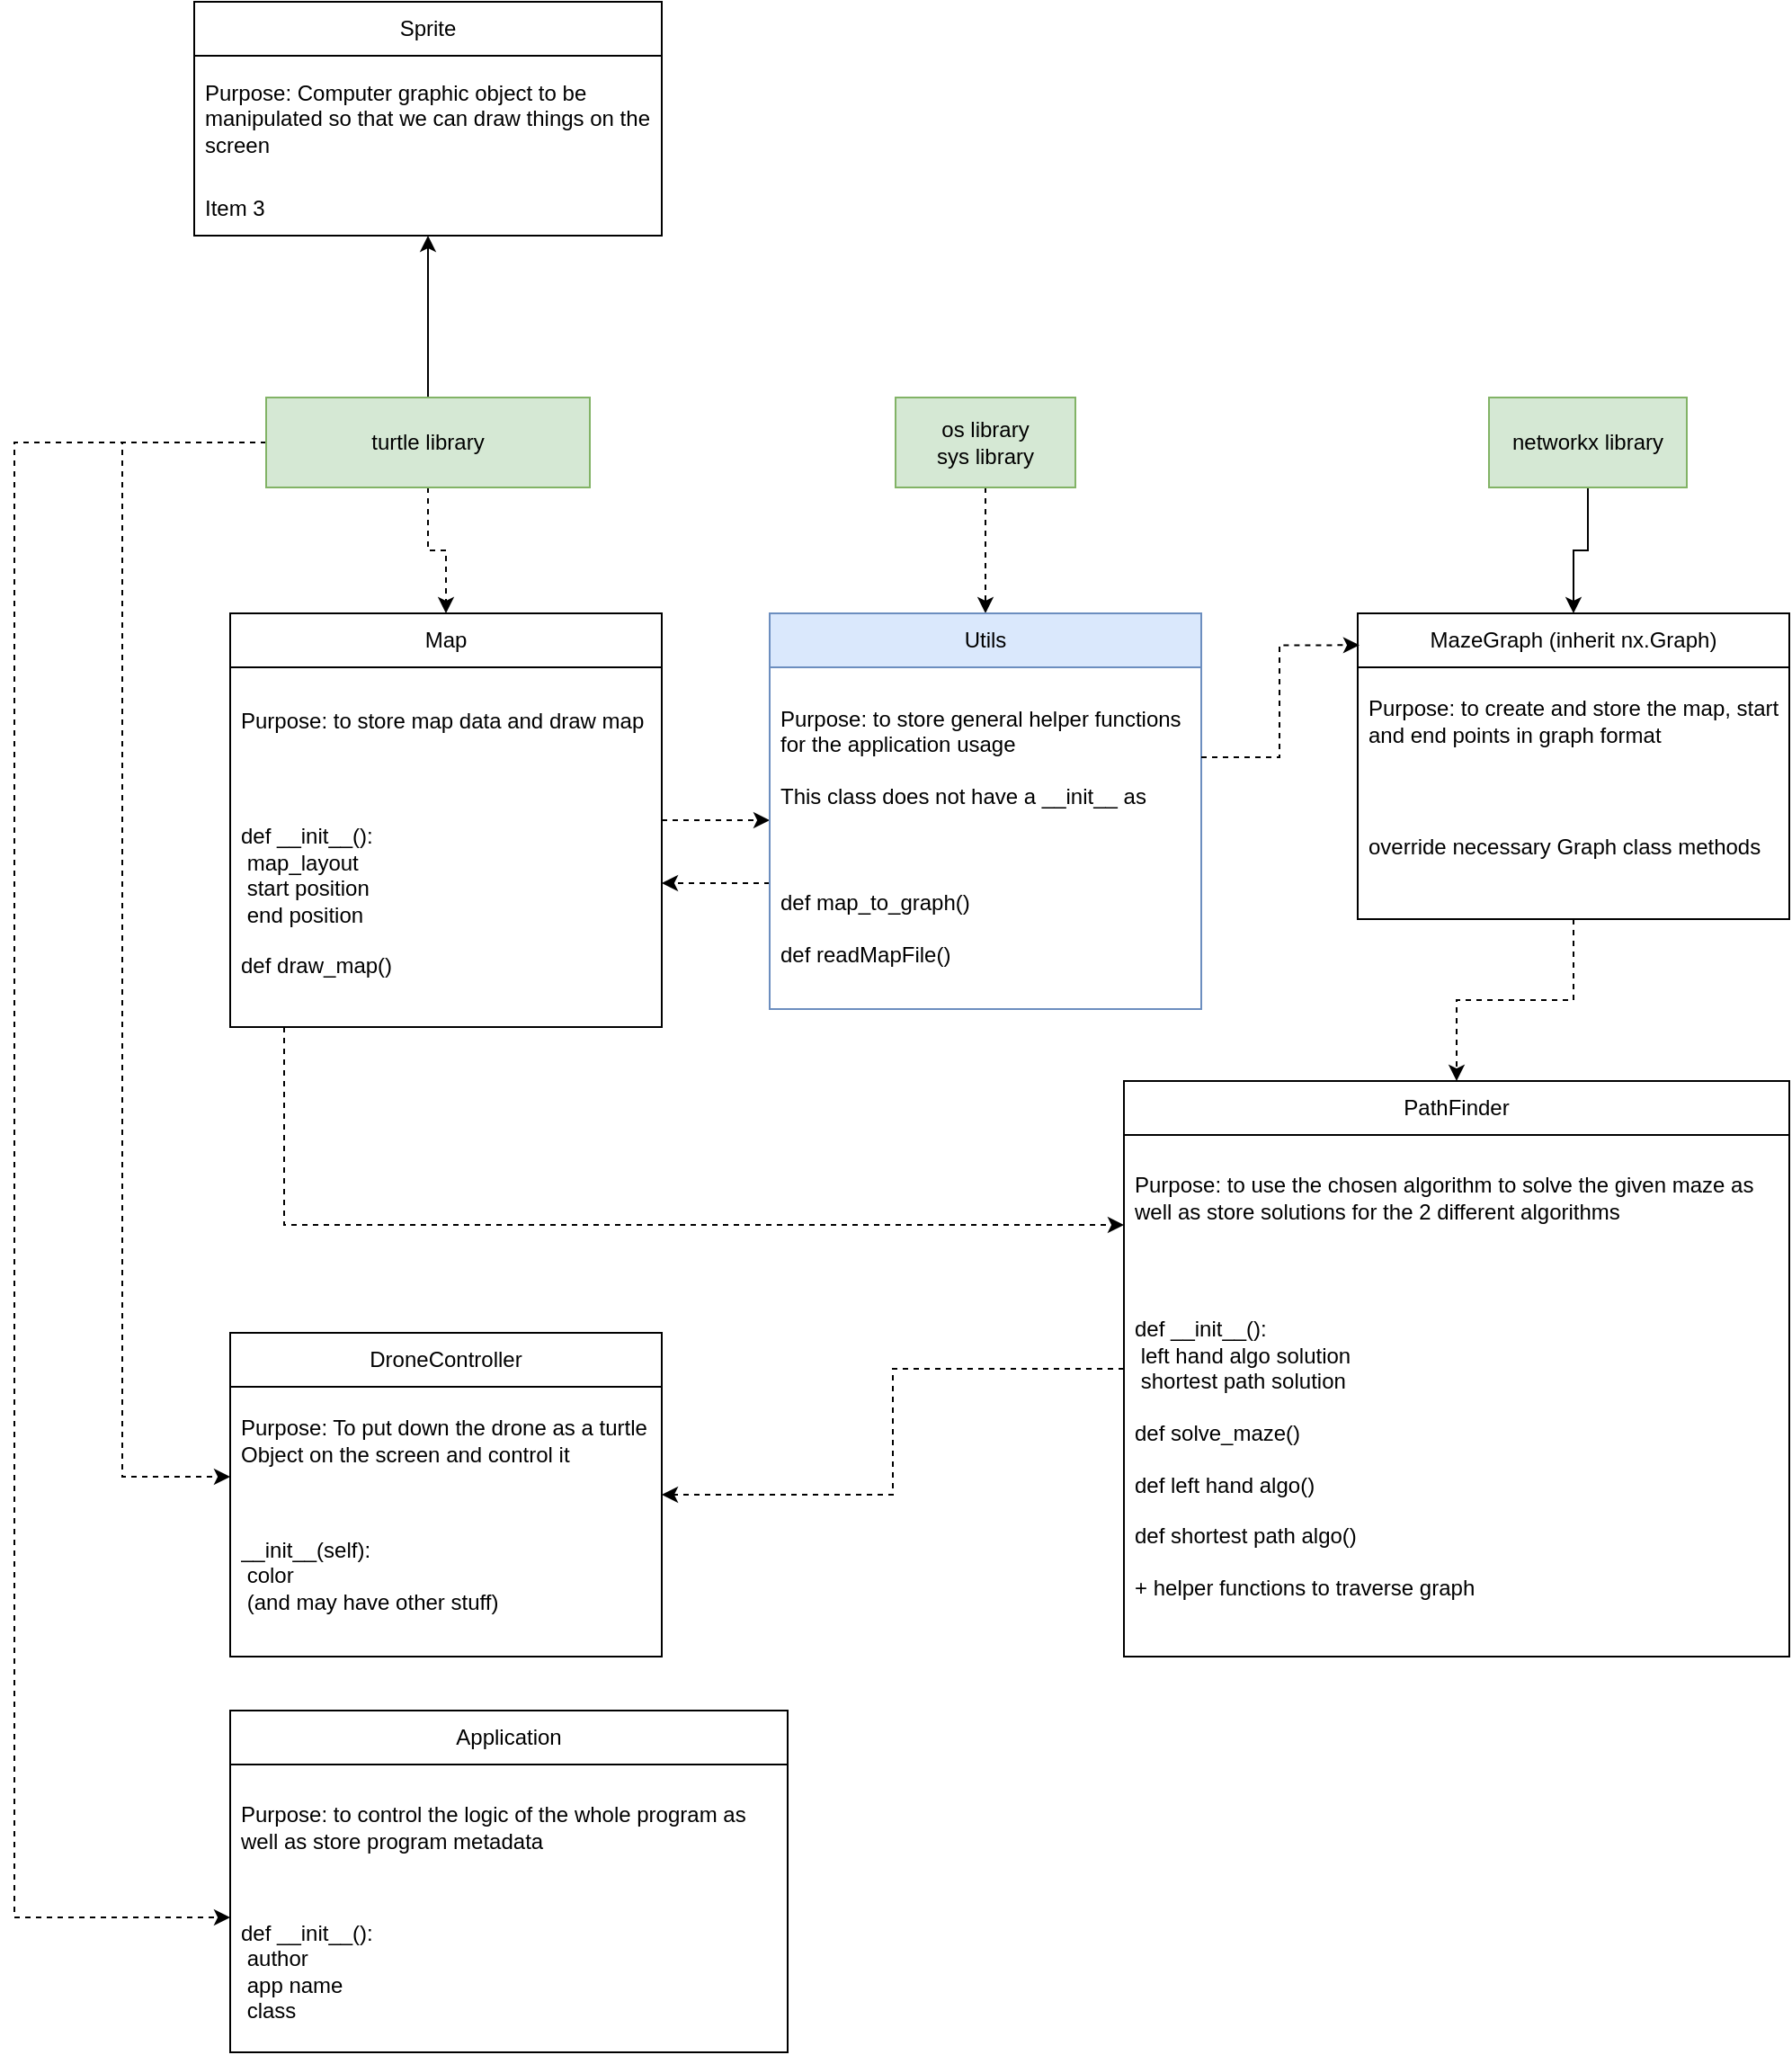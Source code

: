<mxfile version="20.8.11" type="github" pages="3">
  <diagram id="C5RBs43oDa-KdzZeNtuy" name="Class Design">
    <mxGraphModel dx="2484" dy="1182" grid="1" gridSize="10" guides="1" tooltips="1" connect="1" arrows="1" fold="1" page="1" pageScale="1" pageWidth="1654" pageHeight="1169" math="0" shadow="0">
      <root>
        <mxCell id="WIyWlLk6GJQsqaUBKTNV-0" />
        <mxCell id="WIyWlLk6GJQsqaUBKTNV-1" parent="WIyWlLk6GJQsqaUBKTNV-0" />
        <mxCell id="4GmTz1bbVhYTWeWpqr6v-5" style="edgeStyle=orthogonalEdgeStyle;rounded=0;orthogonalLoop=1;jettySize=auto;html=1;entryX=0.5;entryY=0;entryDx=0;entryDy=0;dashed=1;" parent="WIyWlLk6GJQsqaUBKTNV-1" source="dQ57IdhiGYJqUYmVvskk-5" target="dQ57IdhiGYJqUYmVvskk-13" edge="1">
          <mxGeometry relative="1" as="geometry" />
        </mxCell>
        <mxCell id="4WqTjVgoWAFysmVd5On_-8" style="edgeStyle=orthogonalEdgeStyle;rounded=0;orthogonalLoop=1;jettySize=auto;html=1;dashed=1;" parent="WIyWlLk6GJQsqaUBKTNV-1" source="dQ57IdhiGYJqUYmVvskk-5" target="dQ57IdhiGYJqUYmVvskk-8" edge="1">
          <mxGeometry relative="1" as="geometry">
            <Array as="points">
              <mxPoint x="220" y="255" />
              <mxPoint x="220" y="830" />
            </Array>
          </mxGeometry>
        </mxCell>
        <mxCell id="5VNNN7OAdVDcKJC3de-b-0" style="edgeStyle=orthogonalEdgeStyle;rounded=0;orthogonalLoop=1;jettySize=auto;html=1;dashed=1;" parent="WIyWlLk6GJQsqaUBKTNV-1" source="dQ57IdhiGYJqUYmVvskk-5" target="7FqHwzOTrSw8YaoyhYBU-6" edge="1">
          <mxGeometry relative="1" as="geometry">
            <Array as="points">
              <mxPoint x="160" y="255" />
              <mxPoint x="160" y="1075" />
            </Array>
          </mxGeometry>
        </mxCell>
        <mxCell id="64Xpcqo6hRMuvh9icXLn-8" style="edgeStyle=orthogonalEdgeStyle;rounded=0;orthogonalLoop=1;jettySize=auto;html=1;" parent="WIyWlLk6GJQsqaUBKTNV-1" source="dQ57IdhiGYJqUYmVvskk-5" target="64Xpcqo6hRMuvh9icXLn-0" edge="1">
          <mxGeometry relative="1" as="geometry">
            <Array as="points">
              <mxPoint x="440" y="130" />
            </Array>
          </mxGeometry>
        </mxCell>
        <mxCell id="dQ57IdhiGYJqUYmVvskk-5" value="turtle library" style="rounded=0;whiteSpace=wrap;html=1;fillColor=#d5e8d4;strokeColor=#82b366;" parent="WIyWlLk6GJQsqaUBKTNV-1" vertex="1">
          <mxGeometry x="300" y="230" width="180" height="50" as="geometry" />
        </mxCell>
        <mxCell id="dQ57IdhiGYJqUYmVvskk-8" value="DroneController" style="swimlane;fontStyle=0;childLayout=stackLayout;horizontal=1;startSize=30;horizontalStack=0;resizeParent=1;resizeParentMax=0;resizeLast=0;collapsible=1;marginBottom=0;whiteSpace=wrap;html=1;" parent="WIyWlLk6GJQsqaUBKTNV-1" vertex="1">
          <mxGeometry x="280" y="750" width="240" height="180" as="geometry" />
        </mxCell>
        <mxCell id="dQ57IdhiGYJqUYmVvskk-9" value="Purpose: To put down the drone as a turtle Object on the screen and control it" style="text;strokeColor=none;fillColor=none;align=left;verticalAlign=middle;spacingLeft=4;spacingRight=4;overflow=hidden;points=[[0,0.5],[1,0.5]];portConstraint=eastwest;rotatable=0;whiteSpace=wrap;html=1;" parent="dQ57IdhiGYJqUYmVvskk-8" vertex="1">
          <mxGeometry y="30" width="240" height="60" as="geometry" />
        </mxCell>
        <mxCell id="dQ57IdhiGYJqUYmVvskk-11" value="__init__(self):&lt;br&gt;&lt;span style=&quot;white-space: pre;&quot;&gt; &lt;/span&gt;color&lt;br&gt;&lt;span style=&quot;white-space: pre;&quot;&gt; &lt;/span&gt;(and may have other stuff)" style="text;strokeColor=none;fillColor=none;align=left;verticalAlign=middle;spacingLeft=4;spacingRight=4;overflow=hidden;points=[[0,0.5],[1,0.5]];portConstraint=eastwest;rotatable=0;whiteSpace=wrap;html=1;" parent="dQ57IdhiGYJqUYmVvskk-8" vertex="1">
          <mxGeometry y="90" width="240" height="90" as="geometry" />
        </mxCell>
        <mxCell id="pP4sysXfX_SifiGV4ZdW-8" style="edgeStyle=orthogonalEdgeStyle;rounded=0;orthogonalLoop=1;jettySize=auto;html=1;dashed=1;" parent="WIyWlLk6GJQsqaUBKTNV-1" source="dQ57IdhiGYJqUYmVvskk-13" target="pP4sysXfX_SifiGV4ZdW-3" edge="1">
          <mxGeometry relative="1" as="geometry">
            <Array as="points">
              <mxPoint x="520" y="430" />
              <mxPoint x="520" y="430" />
            </Array>
          </mxGeometry>
        </mxCell>
        <mxCell id="4WqTjVgoWAFysmVd5On_-4" style="edgeStyle=orthogonalEdgeStyle;rounded=0;orthogonalLoop=1;jettySize=auto;html=1;dashed=1;" parent="WIyWlLk6GJQsqaUBKTNV-1" source="dQ57IdhiGYJqUYmVvskk-13" target="dQ57IdhiGYJqUYmVvskk-32" edge="1">
          <mxGeometry relative="1" as="geometry">
            <Array as="points">
              <mxPoint x="310" y="690" />
            </Array>
          </mxGeometry>
        </mxCell>
        <mxCell id="dQ57IdhiGYJqUYmVvskk-13" value="Map" style="swimlane;fontStyle=0;childLayout=stackLayout;horizontal=1;startSize=30;horizontalStack=0;resizeParent=1;resizeParentMax=0;resizeLast=0;collapsible=1;marginBottom=0;whiteSpace=wrap;html=1;" parent="WIyWlLk6GJQsqaUBKTNV-1" vertex="1">
          <mxGeometry x="280" y="350" width="240" height="230" as="geometry" />
        </mxCell>
        <mxCell id="dQ57IdhiGYJqUYmVvskk-14" value="Purpose: to store map data and draw map" style="text;strokeColor=none;fillColor=none;align=left;verticalAlign=middle;spacingLeft=4;spacingRight=4;overflow=hidden;points=[[0,0.5],[1,0.5]];portConstraint=eastwest;rotatable=0;whiteSpace=wrap;html=1;" parent="dQ57IdhiGYJqUYmVvskk-13" vertex="1">
          <mxGeometry y="30" width="240" height="60" as="geometry" />
        </mxCell>
        <mxCell id="dQ57IdhiGYJqUYmVvskk-21" value="def __init__():&lt;br&gt;&lt;span style=&quot;white-space: pre;&quot;&gt; &lt;/span&gt;map_layout&lt;br&gt;&lt;span style=&quot;white-space: pre;&quot;&gt; &lt;/span&gt;start position&lt;br&gt;&lt;span style=&quot;white-space: pre;&quot;&gt; &lt;/span&gt;end position&lt;br&gt;&lt;br&gt;def draw_map()" style="text;strokeColor=none;fillColor=none;align=left;verticalAlign=middle;spacingLeft=4;spacingRight=4;overflow=hidden;points=[[0,0.5],[1,0.5]];portConstraint=eastwest;rotatable=0;whiteSpace=wrap;html=1;" parent="dQ57IdhiGYJqUYmVvskk-13" vertex="1">
          <mxGeometry y="90" width="240" height="140" as="geometry" />
        </mxCell>
        <mxCell id="4WqTjVgoWAFysmVd5On_-9" style="edgeStyle=orthogonalEdgeStyle;rounded=0;orthogonalLoop=1;jettySize=auto;html=1;dashed=1;" parent="WIyWlLk6GJQsqaUBKTNV-1" source="dQ57IdhiGYJqUYmVvskk-32" target="dQ57IdhiGYJqUYmVvskk-8" edge="1">
          <mxGeometry relative="1" as="geometry" />
        </mxCell>
        <mxCell id="dQ57IdhiGYJqUYmVvskk-32" value="PathFinder" style="swimlane;fontStyle=0;childLayout=stackLayout;horizontal=1;startSize=30;horizontalStack=0;resizeParent=1;resizeParentMax=0;resizeLast=0;collapsible=1;marginBottom=0;whiteSpace=wrap;html=1;" parent="WIyWlLk6GJQsqaUBKTNV-1" vertex="1">
          <mxGeometry x="777" y="610" width="370" height="320" as="geometry" />
        </mxCell>
        <mxCell id="dQ57IdhiGYJqUYmVvskk-33" value="Purpose: to use the chosen algorithm to solve the given maze as well as store solutions for the 2 different algorithms" style="text;strokeColor=none;fillColor=none;align=left;verticalAlign=middle;spacingLeft=4;spacingRight=4;overflow=hidden;points=[[0,0.5],[1,0.5]];portConstraint=eastwest;rotatable=0;whiteSpace=wrap;html=1;" parent="dQ57IdhiGYJqUYmVvskk-32" vertex="1">
          <mxGeometry y="30" width="370" height="70" as="geometry" />
        </mxCell>
        <mxCell id="dQ57IdhiGYJqUYmVvskk-35" value="def __init__():&lt;br&gt;&lt;span style=&quot;white-space: pre;&quot;&gt;&lt;span style=&quot;white-space: pre;&quot;&gt; &lt;/span&gt;left hand algo solution&lt;br/&gt;&lt;span style=&quot;white-space: pre;&quot;&gt; &lt;/span&gt;shortest path solution&lt;br/&gt;&lt;br/&gt;def solve_maze()&lt;br/&gt;&lt;br/&gt;def left hand algo()&lt;br/&gt;&lt;br/&gt;def shortest path algo()&lt;br/&gt;&lt;br/&gt;+ helper functions to traverse graph &lt;/span&gt;" style="text;strokeColor=none;fillColor=none;align=left;verticalAlign=middle;spacingLeft=4;spacingRight=4;overflow=hidden;points=[[0,0.5],[1,0.5]];portConstraint=eastwest;rotatable=0;whiteSpace=wrap;html=1;" parent="dQ57IdhiGYJqUYmVvskk-32" vertex="1">
          <mxGeometry y="100" width="370" height="220" as="geometry" />
        </mxCell>
        <mxCell id="7FqHwzOTrSw8YaoyhYBU-6" value="Application" style="swimlane;fontStyle=0;childLayout=stackLayout;horizontal=1;startSize=30;horizontalStack=0;resizeParent=1;resizeParentMax=0;resizeLast=0;collapsible=1;marginBottom=0;whiteSpace=wrap;html=1;" parent="WIyWlLk6GJQsqaUBKTNV-1" vertex="1">
          <mxGeometry x="280" y="960" width="310" height="190" as="geometry" />
        </mxCell>
        <mxCell id="7FqHwzOTrSw8YaoyhYBU-7" value="Purpose: to control the logic of the whole program as well as store program metadata" style="text;strokeColor=none;fillColor=none;align=left;verticalAlign=middle;spacingLeft=4;spacingRight=4;overflow=hidden;points=[[0,0.5],[1,0.5]];portConstraint=eastwest;rotatable=0;whiteSpace=wrap;html=1;" parent="7FqHwzOTrSw8YaoyhYBU-6" vertex="1">
          <mxGeometry y="30" width="310" height="70" as="geometry" />
        </mxCell>
        <mxCell id="7FqHwzOTrSw8YaoyhYBU-9" value="def __init__():&lt;br&gt;&lt;span style=&quot;white-space: pre;&quot;&gt; &lt;/span&gt;author&lt;br&gt;&lt;span style=&quot;white-space: pre;&quot;&gt; &lt;/span&gt;app name&lt;br&gt;&lt;span style=&quot;white-space: pre;&quot;&gt; &lt;/span&gt;class" style="text;strokeColor=none;fillColor=none;align=left;verticalAlign=middle;spacingLeft=4;spacingRight=4;overflow=hidden;points=[[0,0.5],[1,0.5]];portConstraint=eastwest;rotatable=0;whiteSpace=wrap;html=1;" parent="7FqHwzOTrSw8YaoyhYBU-6" vertex="1">
          <mxGeometry y="100" width="310" height="90" as="geometry" />
        </mxCell>
        <mxCell id="4WqTjVgoWAFysmVd5On_-0" style="edgeStyle=orthogonalEdgeStyle;rounded=0;orthogonalLoop=1;jettySize=auto;html=1;dashed=1;" parent="WIyWlLk6GJQsqaUBKTNV-1" source="QhIDpwn1hLKXuRbCtxrE-2" target="pP4sysXfX_SifiGV4ZdW-3" edge="1">
          <mxGeometry relative="1" as="geometry" />
        </mxCell>
        <mxCell id="QhIDpwn1hLKXuRbCtxrE-2" value="os library&lt;br&gt;sys library" style="rounded=0;whiteSpace=wrap;html=1;fillColor=#d5e8d4;strokeColor=#82b366;" parent="WIyWlLk6GJQsqaUBKTNV-1" vertex="1">
          <mxGeometry x="650" y="230" width="100" height="50" as="geometry" />
        </mxCell>
        <mxCell id="pP4sysXfX_SifiGV4ZdW-2" style="edgeStyle=orthogonalEdgeStyle;rounded=0;orthogonalLoop=1;jettySize=auto;html=1;dashed=1;" parent="WIyWlLk6GJQsqaUBKTNV-1" source="4GmTz1bbVhYTWeWpqr6v-0" target="dQ57IdhiGYJqUYmVvskk-32" edge="1">
          <mxGeometry relative="1" as="geometry" />
        </mxCell>
        <mxCell id="4GmTz1bbVhYTWeWpqr6v-0" value="MazeGraph (inherit nx.Graph)" style="swimlane;fontStyle=0;childLayout=stackLayout;horizontal=1;startSize=30;horizontalStack=0;resizeParent=1;resizeParentMax=0;resizeLast=0;collapsible=1;marginBottom=0;whiteSpace=wrap;html=1;" parent="WIyWlLk6GJQsqaUBKTNV-1" vertex="1">
          <mxGeometry x="907" y="350" width="240" height="170" as="geometry" />
        </mxCell>
        <mxCell id="4GmTz1bbVhYTWeWpqr6v-1" value="Purpose: to create and store the map, start and end points in graph format&lt;br&gt;" style="text;strokeColor=none;fillColor=none;align=left;verticalAlign=middle;spacingLeft=4;spacingRight=4;overflow=hidden;points=[[0,0.5],[1,0.5]];portConstraint=eastwest;rotatable=0;whiteSpace=wrap;html=1;" parent="4GmTz1bbVhYTWeWpqr6v-0" vertex="1">
          <mxGeometry y="30" width="240" height="60" as="geometry" />
        </mxCell>
        <mxCell id="4GmTz1bbVhYTWeWpqr6v-3" value="override necessary Graph class methods" style="text;strokeColor=none;fillColor=none;align=left;verticalAlign=middle;spacingLeft=4;spacingRight=4;overflow=hidden;points=[[0,0.5],[1,0.5]];portConstraint=eastwest;rotatable=0;whiteSpace=wrap;html=1;" parent="4GmTz1bbVhYTWeWpqr6v-0" vertex="1">
          <mxGeometry y="90" width="240" height="80" as="geometry" />
        </mxCell>
        <mxCell id="4GmTz1bbVhYTWeWpqr6v-9" style="edgeStyle=orthogonalEdgeStyle;rounded=0;orthogonalLoop=1;jettySize=auto;html=1;" parent="WIyWlLk6GJQsqaUBKTNV-1" source="4GmTz1bbVhYTWeWpqr6v-7" target="4GmTz1bbVhYTWeWpqr6v-0" edge="1">
          <mxGeometry relative="1" as="geometry" />
        </mxCell>
        <mxCell id="4GmTz1bbVhYTWeWpqr6v-7" value="networkx library" style="rounded=0;whiteSpace=wrap;html=1;fillColor=#d5e8d4;strokeColor=#82b366;" parent="WIyWlLk6GJQsqaUBKTNV-1" vertex="1">
          <mxGeometry x="980" y="230" width="110" height="50" as="geometry" />
        </mxCell>
        <mxCell id="4WqTjVgoWAFysmVd5On_-5" style="edgeStyle=orthogonalEdgeStyle;rounded=0;orthogonalLoop=1;jettySize=auto;html=1;dashed=1;" parent="WIyWlLk6GJQsqaUBKTNV-1" source="pP4sysXfX_SifiGV4ZdW-3" target="dQ57IdhiGYJqUYmVvskk-13" edge="1">
          <mxGeometry relative="1" as="geometry">
            <Array as="points">
              <mxPoint x="530" y="500" />
              <mxPoint x="530" y="500" />
            </Array>
          </mxGeometry>
        </mxCell>
        <mxCell id="pP4sysXfX_SifiGV4ZdW-3" value="Utils" style="swimlane;fontStyle=0;childLayout=stackLayout;horizontal=1;startSize=30;horizontalStack=0;resizeParent=1;resizeParentMax=0;resizeLast=0;collapsible=1;marginBottom=0;whiteSpace=wrap;html=1;fillColor=#dae8fc;strokeColor=#6c8ebf;" parent="WIyWlLk6GJQsqaUBKTNV-1" vertex="1">
          <mxGeometry x="580" y="350" width="240" height="220" as="geometry" />
        </mxCell>
        <mxCell id="pP4sysXfX_SifiGV4ZdW-4" value="Purpose: to store general helper functions for the application usage&lt;br&gt;&lt;br&gt;This class does not have a __init__ as&amp;nbsp;" style="text;strokeColor=none;fillColor=none;align=left;verticalAlign=middle;spacingLeft=4;spacingRight=4;overflow=hidden;points=[[0,0.5],[1,0.5]];portConstraint=eastwest;rotatable=0;whiteSpace=wrap;html=1;" parent="pP4sysXfX_SifiGV4ZdW-3" vertex="1">
          <mxGeometry y="30" width="240" height="100" as="geometry" />
        </mxCell>
        <mxCell id="pP4sysXfX_SifiGV4ZdW-6" value="def map_to_graph()&lt;br&gt;&lt;br&gt;def readMapFile()" style="text;strokeColor=none;fillColor=none;align=left;verticalAlign=middle;spacingLeft=4;spacingRight=4;overflow=hidden;points=[[0,0.5],[1,0.5]];portConstraint=eastwest;rotatable=0;whiteSpace=wrap;html=1;" parent="pP4sysXfX_SifiGV4ZdW-3" vertex="1">
          <mxGeometry y="130" width="240" height="90" as="geometry" />
        </mxCell>
        <mxCell id="pP4sysXfX_SifiGV4ZdW-9" style="edgeStyle=orthogonalEdgeStyle;rounded=0;orthogonalLoop=1;jettySize=auto;html=1;entryX=0.004;entryY=0.104;entryDx=0;entryDy=0;entryPerimeter=0;dashed=1;" parent="WIyWlLk6GJQsqaUBKTNV-1" source="pP4sysXfX_SifiGV4ZdW-4" target="4GmTz1bbVhYTWeWpqr6v-0" edge="1">
          <mxGeometry relative="1" as="geometry" />
        </mxCell>
        <mxCell id="64Xpcqo6hRMuvh9icXLn-0" value="Sprite" style="swimlane;fontStyle=0;childLayout=stackLayout;horizontal=1;startSize=30;horizontalStack=0;resizeParent=1;resizeParentMax=0;resizeLast=0;collapsible=1;marginBottom=0;whiteSpace=wrap;html=1;" parent="WIyWlLk6GJQsqaUBKTNV-1" vertex="1">
          <mxGeometry x="260" y="10" width="260" height="130" as="geometry" />
        </mxCell>
        <mxCell id="64Xpcqo6hRMuvh9icXLn-1" value="Purpose: Computer graphic object to be manipulated so that we can draw things on the screen" style="text;strokeColor=none;fillColor=none;align=left;verticalAlign=middle;spacingLeft=4;spacingRight=4;overflow=hidden;points=[[0,0.5],[1,0.5]];portConstraint=eastwest;rotatable=0;whiteSpace=wrap;html=1;" parent="64Xpcqo6hRMuvh9icXLn-0" vertex="1">
          <mxGeometry y="30" width="260" height="70" as="geometry" />
        </mxCell>
        <mxCell id="64Xpcqo6hRMuvh9icXLn-3" value="Item 3" style="text;strokeColor=none;fillColor=none;align=left;verticalAlign=middle;spacingLeft=4;spacingRight=4;overflow=hidden;points=[[0,0.5],[1,0.5]];portConstraint=eastwest;rotatable=0;whiteSpace=wrap;html=1;" parent="64Xpcqo6hRMuvh9icXLn-0" vertex="1">
          <mxGeometry y="100" width="260" height="30" as="geometry" />
        </mxCell>
      </root>
    </mxGraphModel>
  </diagram>
  <diagram id="itJlK-fQ4tGxTsf1Goz-" name="Logic Flow">
    <mxGraphModel dx="1002" dy="541" grid="1" gridSize="10" guides="1" tooltips="1" connect="1" arrows="1" fold="1" page="1" pageScale="1" pageWidth="1654" pageHeight="1169" math="0" shadow="0">
      <root>
        <mxCell id="0" />
        <mxCell id="1" parent="0" />
        <mxCell id="jX-C0cm8iFk9HgW910qJ-5" style="edgeStyle=orthogonalEdgeStyle;rounded=0;orthogonalLoop=1;jettySize=auto;html=1;entryX=0.5;entryY=0;entryDx=0;entryDy=0;" parent="1" source="jX-C0cm8iFk9HgW910qJ-1" target="jX-C0cm8iFk9HgW910qJ-4" edge="1">
          <mxGeometry relative="1" as="geometry" />
        </mxCell>
        <mxCell id="jX-C0cm8iFk9HgW910qJ-1" value="receive map" style="rounded=0;whiteSpace=wrap;html=1;" parent="1" vertex="1">
          <mxGeometry x="85" y="40" width="140" height="40" as="geometry" />
        </mxCell>
        <mxCell id="jX-C0cm8iFk9HgW910qJ-8" style="edgeStyle=orthogonalEdgeStyle;rounded=0;orthogonalLoop=1;jettySize=auto;html=1;entryX=0.5;entryY=0;entryDx=0;entryDy=0;" parent="1" source="jX-C0cm8iFk9HgW910qJ-2" target="jX-C0cm8iFk9HgW910qJ-7" edge="1">
          <mxGeometry relative="1" as="geometry" />
        </mxCell>
        <mxCell id="jX-C0cm8iFk9HgW910qJ-2" value="pathfinder solves and store solution using both algorithms (in a data structure like a queue)" style="rounded=0;whiteSpace=wrap;html=1;" parent="1" vertex="1">
          <mxGeometry x="30" y="200" width="250" height="80" as="geometry" />
        </mxCell>
        <mxCell id="jX-C0cm8iFk9HgW910qJ-6" style="edgeStyle=orthogonalEdgeStyle;rounded=0;orthogonalLoop=1;jettySize=auto;html=1;entryX=0.5;entryY=0;entryDx=0;entryDy=0;" parent="1" source="jX-C0cm8iFk9HgW910qJ-4" target="jX-C0cm8iFk9HgW910qJ-2" edge="1">
          <mxGeometry relative="1" as="geometry" />
        </mxCell>
        <mxCell id="jX-C0cm8iFk9HgW910qJ-4" value="convert into graph using networkx" style="rounded=0;whiteSpace=wrap;html=1;" parent="1" vertex="1">
          <mxGeometry x="35" y="120" width="240" height="40" as="geometry" />
        </mxCell>
        <mxCell id="jX-C0cm8iFk9HgW910qJ-7" value="when user tabs between algorithms in turtle, show solutions taking from the queue" style="rounded=0;whiteSpace=wrap;html=1;" parent="1" vertex="1">
          <mxGeometry x="42.5" y="330" width="225" height="70" as="geometry" />
        </mxCell>
        <mxCell id="jX-C0cm8iFk9HgW910qJ-11" style="edgeStyle=orthogonalEdgeStyle;rounded=0;orthogonalLoop=1;jettySize=auto;html=1;entryX=0.5;entryY=0;entryDx=0;entryDy=0;" parent="1" source="jX-C0cm8iFk9HgW910qJ-9" target="jX-C0cm8iFk9HgW910qJ-10" edge="1">
          <mxGeometry relative="1" as="geometry" />
        </mxCell>
        <mxCell id="jX-C0cm8iFk9HgW910qJ-9" value="receive map" style="rounded=0;whiteSpace=wrap;html=1;" parent="1" vertex="1">
          <mxGeometry x="377.5" y="40" width="170" height="40" as="geometry" />
        </mxCell>
        <mxCell id="jX-C0cm8iFk9HgW910qJ-13" style="edgeStyle=orthogonalEdgeStyle;rounded=0;orthogonalLoop=1;jettySize=auto;html=1;entryX=0.5;entryY=0;entryDx=0;entryDy=0;" parent="1" source="jX-C0cm8iFk9HgW910qJ-10" target="jX-C0cm8iFk9HgW910qJ-12" edge="1">
          <mxGeometry relative="1" as="geometry" />
        </mxCell>
        <mxCell id="jX-C0cm8iFk9HgW910qJ-10" value="convert into graph using networkx" style="rounded=0;whiteSpace=wrap;html=1;" parent="1" vertex="1">
          <mxGeometry x="350" y="120" width="225" height="40" as="geometry" />
        </mxCell>
        <mxCell id="jX-C0cm8iFk9HgW910qJ-12" value="pathfinder re-solves the maze everytime user changes algorithm" style="rounded=0;whiteSpace=wrap;html=1;" parent="1" vertex="1">
          <mxGeometry x="356.25" y="200" width="212.5" height="80" as="geometry" />
        </mxCell>
        <mxCell id="DP6GhfA0DUzpBAB0SIkU-1" value="Go North = (x, y+1)&lt;br&gt;Go East = (x + 1, y)&lt;br&gt;Go South= (x, y -1)&lt;br&gt;Go West = (x -1, y)" style="rounded=0;whiteSpace=wrap;html=1;" parent="1" vertex="1">
          <mxGeometry x="180" y="505" width="240" height="80" as="geometry" />
        </mxCell>
        <mxCell id="DP6GhfA0DUzpBAB0SIkU-2" value="orientations:&lt;br&gt;North = 90&lt;br&gt;East = 0&lt;br&gt;South = 270&lt;br&gt;West = 180" style="rounded=0;whiteSpace=wrap;html=1;" parent="1" vertex="1">
          <mxGeometry x="190" y="630" width="230" height="100" as="geometry" />
        </mxCell>
      </root>
    </mxGraphModel>
  </diagram>
  <diagram id="yYzYYFvfRe-9Cc6EB2oy" name="Class Summary">
    <mxGraphModel dx="1002" dy="541" grid="1" gridSize="10" guides="1" tooltips="1" connect="1" arrows="1" fold="1" page="1" pageScale="1" pageWidth="1654" pageHeight="1169" math="0" shadow="0">
      <root>
        <mxCell id="0" />
        <mxCell id="1" parent="0" />
        <mxCell id="FwXcW5j7sJduI13eyS_5-1" value="&lt;font style=&quot;font-size: 14px;&quot;&gt;Map: Stores map metadata, can draw map&lt;/font&gt;" style="rounded=0;whiteSpace=wrap;html=1;" parent="1" vertex="1">
          <mxGeometry x="40" y="120" width="480" height="80" as="geometry" />
        </mxCell>
        <mxCell id="FwXcW5j7sJduI13eyS_5-2" value="&lt;font style=&quot;font-size: 14px;&quot;&gt;Pathfinder: Finds a route using a path finding algorithm of choice given start and end points of a maze.&lt;/font&gt;" style="rounded=0;whiteSpace=wrap;html=1;" parent="1" vertex="1">
          <mxGeometry x="40" y="200" width="480" height="80" as="geometry" />
        </mxCell>
        <mxCell id="FwXcW5j7sJduI13eyS_5-3" value="&lt;font style=&quot;font-size: 14px;&quot;&gt;Maze Graph: A graph structure representing the given maze&lt;br&gt;(Inheritance: Maze Graph is a nx.Graph)&lt;/font&gt;" style="rounded=0;whiteSpace=wrap;html=1;" parent="1" vertex="1">
          <mxGeometry x="660" y="60" width="480" height="80" as="geometry" />
        </mxCell>
        <mxCell id="FwXcW5j7sJduI13eyS_5-4" value="&lt;font style=&quot;font-size: 14px;&quot;&gt;Drone Controller: Places the drone (a turtle object) on the drawn map which is a turtle Screen and drives the drone&lt;/font&gt;" style="rounded=0;whiteSpace=wrap;html=1;" parent="1" vertex="1">
          <mxGeometry x="40" y="360" width="480" height="80" as="geometry" />
        </mxCell>
        <mxCell id="4ZjNF9KWUZXb0ORi-lbe-4" value="Utils: To store necessary helper functions for the program" style="rounded=0;whiteSpace=wrap;html=1;fontSize=14;" parent="1" vertex="1">
          <mxGeometry x="40" y="40" width="480" height="80" as="geometry" />
        </mxCell>
        <mxCell id="4ZjNF9KWUZXb0ORi-lbe-5" value="Application: Controls the logic of the program as well as store program metadata" style="rounded=0;whiteSpace=wrap;html=1;fontSize=14;" parent="1" vertex="1">
          <mxGeometry x="40" y="440" width="480" height="80" as="geometry" />
        </mxCell>
      </root>
    </mxGraphModel>
  </diagram>
</mxfile>
